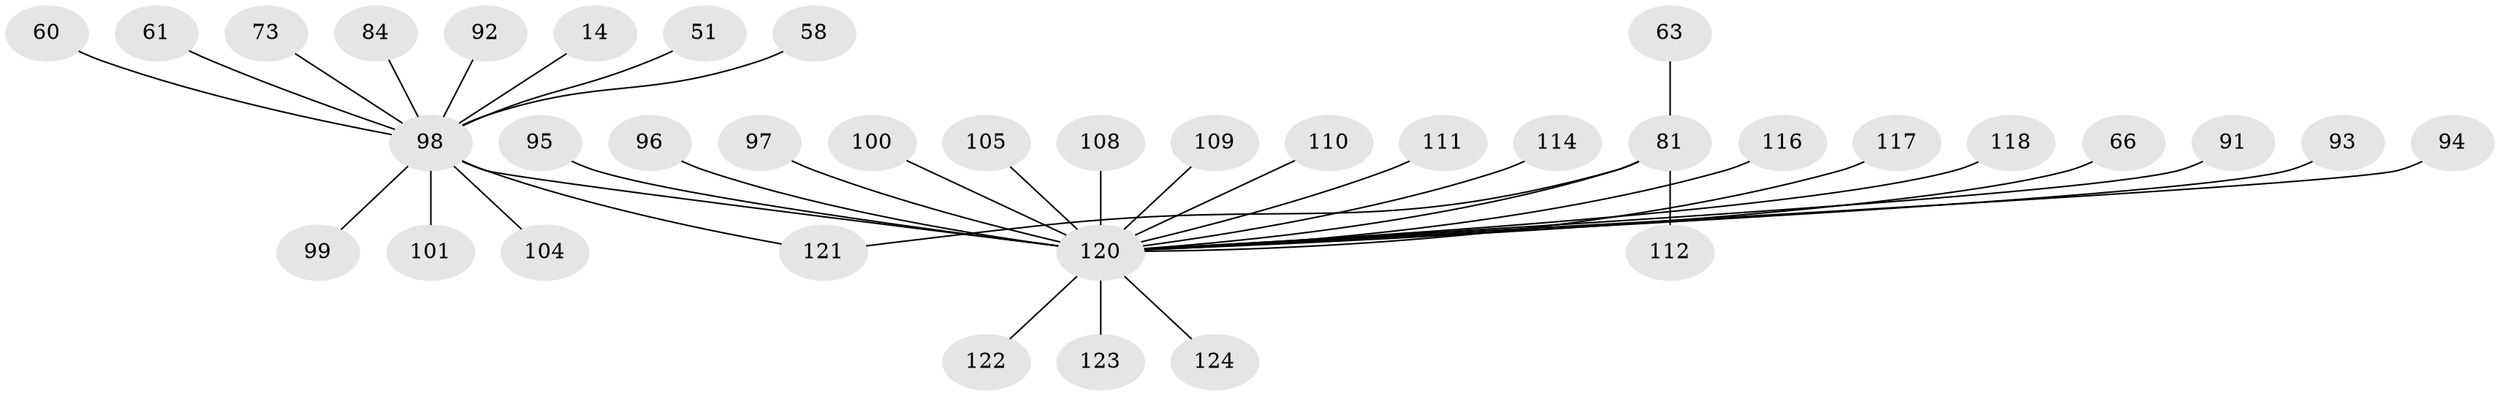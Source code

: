 // original degree distribution, {2: 0.1774193548387097, 18: 0.008064516129032258, 3: 0.1693548387096774, 11: 0.008064516129032258, 12: 0.008064516129032258, 9: 0.008064516129032258, 7: 0.016129032258064516, 1: 0.5403225806451613, 6: 0.016129032258064516, 5: 0.016129032258064516, 8: 0.008064516129032258, 4: 0.024193548387096774}
// Generated by graph-tools (version 1.1) at 2025/50/03/04/25 21:50:54]
// undirected, 37 vertices, 37 edges
graph export_dot {
graph [start="1"]
  node [color=gray90,style=filled];
  14;
  51;
  58;
  60;
  61;
  63;
  66 [super="+34+22"];
  73;
  81 [super="+23+27+39"];
  84;
  91;
  92 [super="+68"];
  93 [super="+89"];
  94;
  95;
  96;
  97 [super="+50"];
  98 [super="+1+20+2+62+11"];
  99;
  100 [super="+80"];
  101 [super="+75"];
  104 [super="+3+33+70"];
  105;
  108 [super="+56"];
  109;
  110;
  111;
  112 [super="+29"];
  114 [super="+40+67+103"];
  116 [super="+38+78"];
  117 [super="+115"];
  118 [super="+41+57"];
  120 [super="+17+82+30+31+35+102+77+9+18+19+45+113+64+76+79+83+85+86+88+90"];
  121 [super="+119"];
  122 [super="+69"];
  123;
  124;
  14 -- 98;
  51 -- 98;
  58 -- 98;
  60 -- 98;
  61 -- 98;
  63 -- 81;
  66 -- 120 [weight=2];
  73 -- 98;
  81 -- 112;
  81 -- 120 [weight=4];
  81 -- 121;
  84 -- 98;
  91 -- 120;
  92 -- 98;
  93 -- 120;
  94 -- 120;
  95 -- 120;
  96 -- 120;
  97 -- 120;
  98 -- 120 [weight=10];
  98 -- 99;
  98 -- 104;
  98 -- 121;
  98 -- 101;
  100 -- 120;
  105 -- 120;
  108 -- 120 [weight=3];
  109 -- 120;
  110 -- 120;
  111 -- 120;
  114 -- 120;
  116 -- 120;
  117 -- 120;
  118 -- 120;
  120 -- 124;
  120 -- 123;
  120 -- 122;
}
